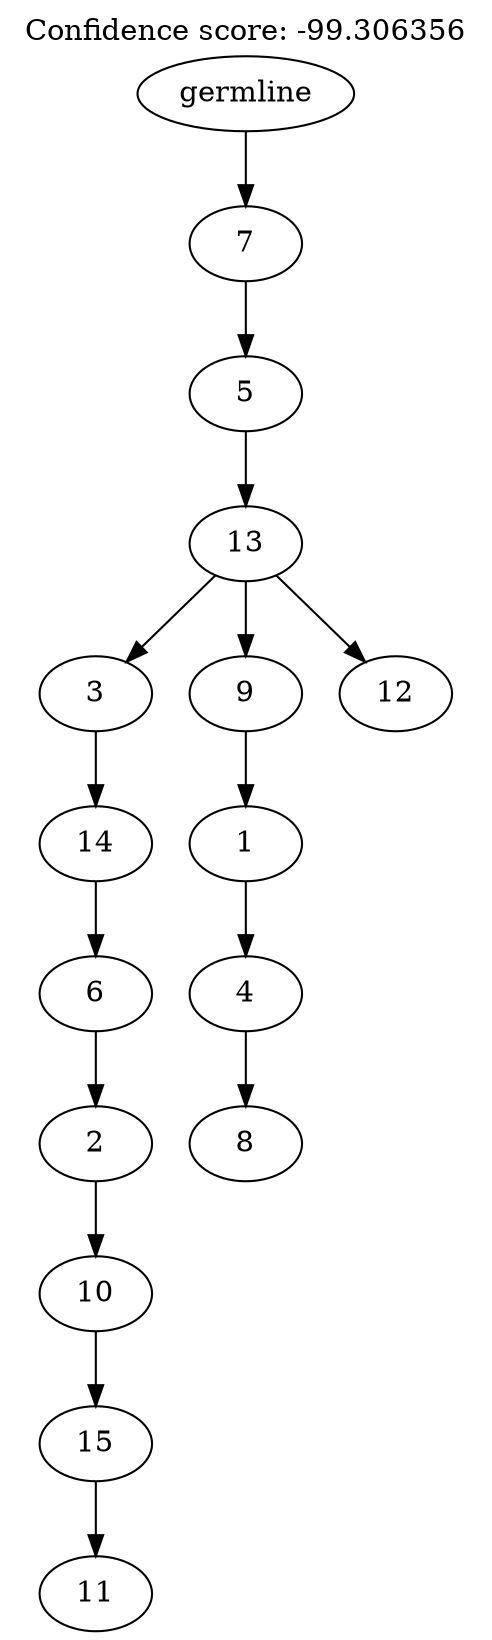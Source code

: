 digraph g {
	"13" -> "14";
	"14" [label="11"];
	"12" -> "13";
	"13" [label="15"];
	"11" -> "12";
	"12" [label="10"];
	"10" -> "11";
	"11" [label="2"];
	"9" -> "10";
	"10" [label="6"];
	"8" -> "9";
	"9" [label="14"];
	"6" -> "7";
	"7" [label="8"];
	"5" -> "6";
	"6" [label="4"];
	"4" -> "5";
	"5" [label="1"];
	"3" -> "4";
	"4" [label="9"];
	"3" -> "8";
	"8" [label="3"];
	"3" -> "15";
	"15" [label="12"];
	"2" -> "3";
	"3" [label="13"];
	"1" -> "2";
	"2" [label="5"];
	"0" -> "1";
	"1" [label="7"];
	"0" [label="germline"];
	labelloc="t";
	label="Confidence score: -99.306356";
}
